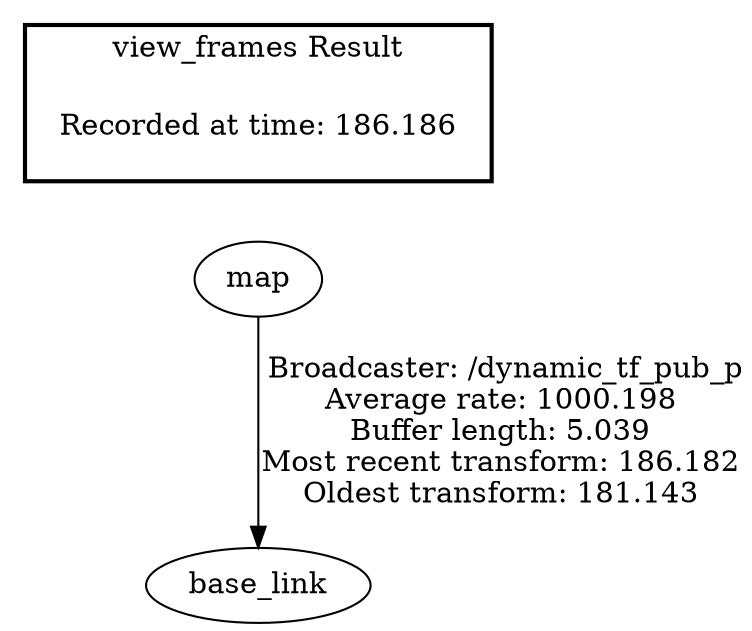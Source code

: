 digraph G {
"map" -> "base_link"[label=" Broadcaster: /dynamic_tf_pub_p\nAverage rate: 1000.198\nBuffer length: 5.039\nMost recent transform: 186.182\nOldest transform: 181.143\n"];
edge [style=invis];
 subgraph cluster_legend { style=bold; color=black; label ="view_frames Result";
"Recorded at time: 186.186"[ shape=plaintext ] ;
}->"map";
}